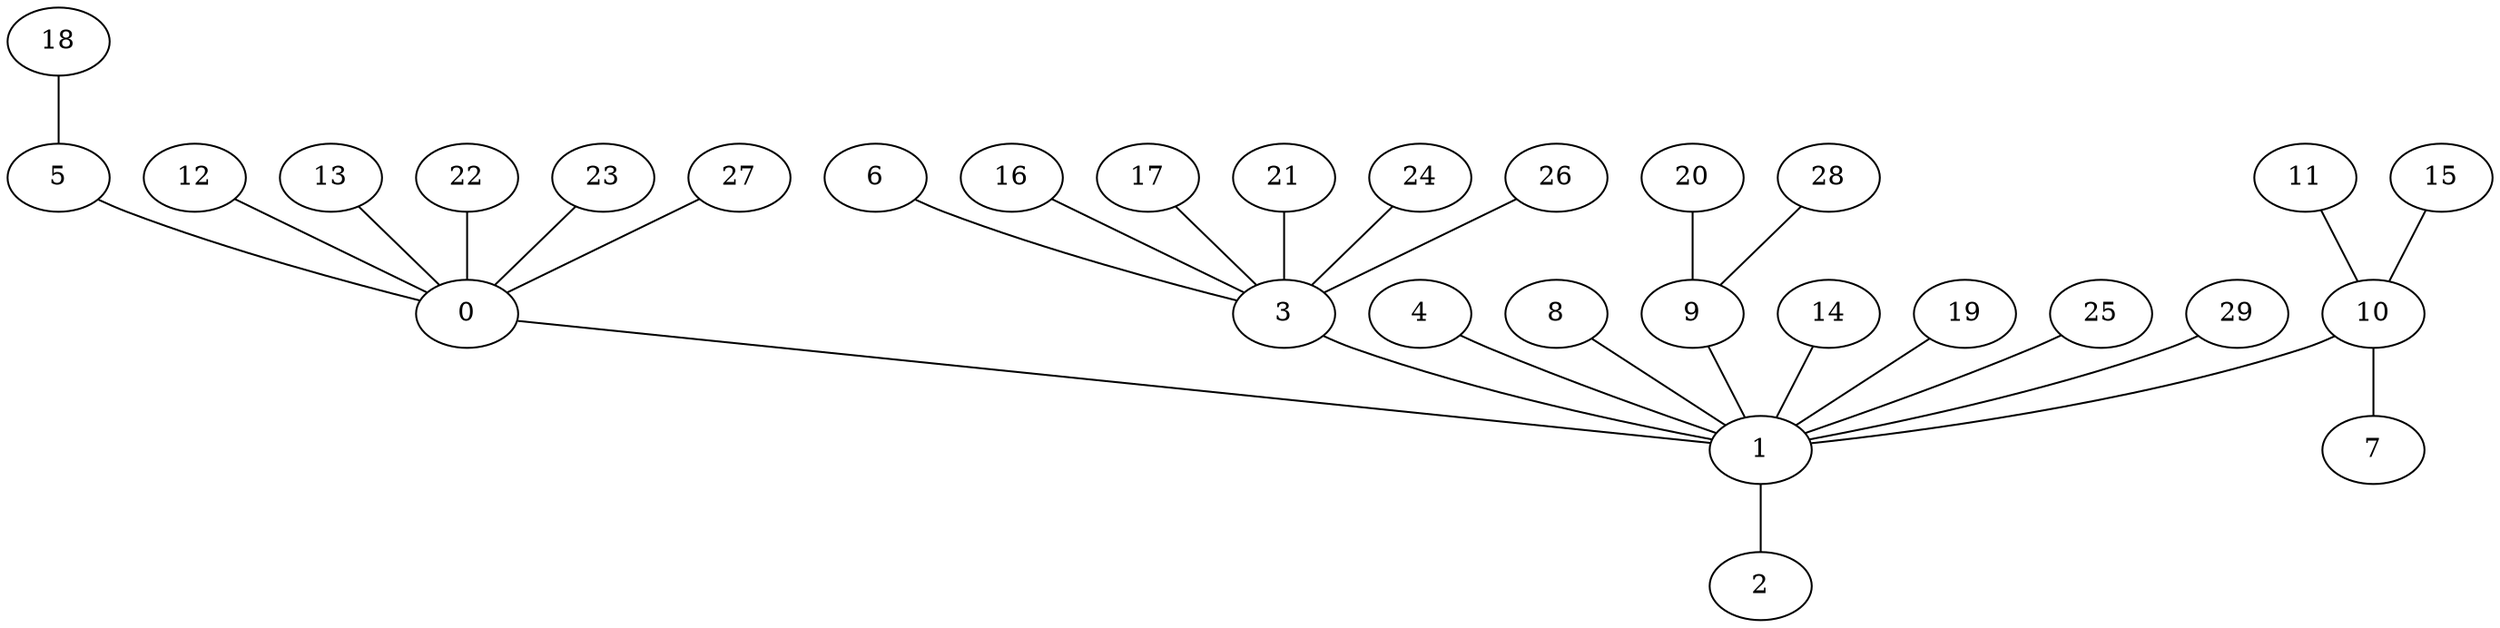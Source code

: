 graph G {
  10;
  1;
  0;
  2;
  3;
  4;
  5;
  6;
  7;
  8;
  9;
  11;
  12;
  13;
  14;
  15;
  16;
  17;
  18;
  19;
  20;
  21;
  22;
  23;
  24;
  25;
  26;
  27;
  28;
  29;
   10 -- 1;
   0 -- 1;
   1 -- 2;
   3 -- 1;
   4 -- 1;
   5 -- 0;
   6 -- 3;
   10 -- 7;
   8 -- 1;
   9 -- 1;
   11 -- 10;
   12 -- 0;
   13 -- 0;
   14 -- 1;
   15 -- 10;
   16 -- 3;
   17 -- 3;
   18 -- 5;
   19 -- 1;
   20 -- 9;
   21 -- 3;
   22 -- 0;
   23 -- 0;
   24 -- 3;
   25 -- 1;
   26 -- 3;
   27 -- 0;
   28 -- 9;
   29 -- 1;
}
